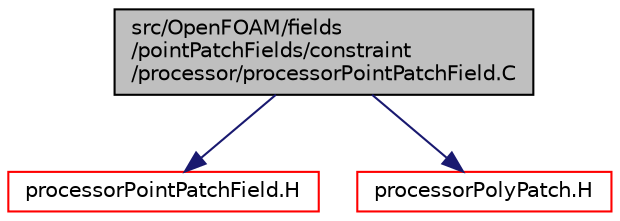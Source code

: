 digraph "src/OpenFOAM/fields/pointPatchFields/constraint/processor/processorPointPatchField.C"
{
  bgcolor="transparent";
  edge [fontname="Helvetica",fontsize="10",labelfontname="Helvetica",labelfontsize="10"];
  node [fontname="Helvetica",fontsize="10",shape=record];
  Node0 [label="src/OpenFOAM/fields\l/pointPatchFields/constraint\l/processor/processorPointPatchField.C",height=0.2,width=0.4,color="black", fillcolor="grey75", style="filled", fontcolor="black"];
  Node0 -> Node1 [color="midnightblue",fontsize="10",style="solid",fontname="Helvetica"];
  Node1 [label="processorPointPatchField.H",height=0.2,width=0.4,color="red",URL="$a10730.html"];
  Node0 -> Node213 [color="midnightblue",fontsize="10",style="solid",fontname="Helvetica"];
  Node213 [label="processorPolyPatch.H",height=0.2,width=0.4,color="red",URL="$a12485.html"];
}
